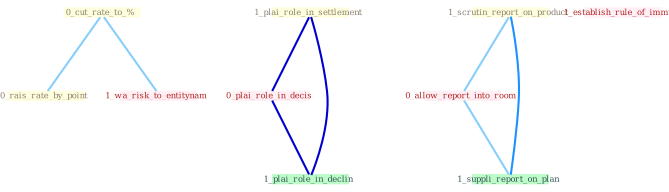 Graph G{ 
    node
    [shape=polygon,style=filled,width=.5,height=.06,color="#BDFCC9",fixedsize=true,fontsize=4,
    fontcolor="#2f4f4f"];
    {node
    [color="#ffffe0", fontcolor="#8b7d6b"] "0_cut_rate_to_% " "0_rais_rate_by_point " "1_plai_role_in_settlement " "1_scrutin_report_on_product "}
{node [color="#fff0f5", fontcolor="#b22222"] "1_wa_risk_to_entitynam " "0_plai_role_in_decis " "1_establish_rule_of_immun " "0_allow_report_into_room "}
edge [color="#B0E2FF"];

	"0_cut_rate_to_% " -- "0_rais_rate_by_point " [w="1", color="#87cefa" ];
	"0_cut_rate_to_% " -- "1_wa_risk_to_entitynam " [w="1", color="#87cefa" ];
	"1_plai_role_in_settlement " -- "0_plai_role_in_decis " [w="3", color="#0000cd" , len=0.6];
	"1_plai_role_in_settlement " -- "1_plai_role_in_declin " [w="3", color="#0000cd" , len=0.6];
	"1_scrutin_report_on_product " -- "0_allow_report_into_room " [w="1", color="#87cefa" ];
	"1_scrutin_report_on_product " -- "1_suppli_report_on_plan " [w="2", color="#1e90ff" , len=0.8];
	"0_plai_role_in_decis " -- "1_plai_role_in_declin " [w="3", color="#0000cd" , len=0.6];
	"0_allow_report_into_room " -- "1_suppli_report_on_plan " [w="1", color="#87cefa" ];
}